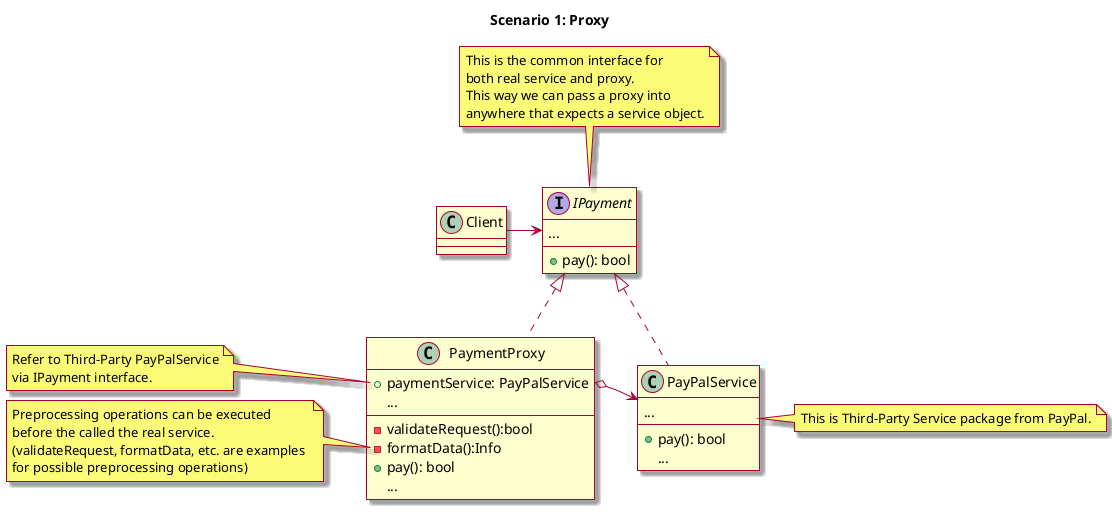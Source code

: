 @startuml Proxy Pattern

skin rose
'--- Declaration---
title Scenario 1: Proxy
'skinparam classAttributeIconSize 0

class Client {
}

interface IPayment {
    {field} ...
    +pay(): bool
}

class PayPalService {
    {field} ...
    +pay(): bool
    {method} ...
}

class PaymentProxy {
    + paymentService: PayPalService
    {field} ...
    -validateRequest():bool
    -formatData():Info
    +pay(): bool
    {method} ...
}

' --- Note ---

note left of PaymentProxy::paymentService
  Refer to Third-Party PayPalService
  via IPayment interface.
end note

note top of IPayment
  This is the common interface for 
  both real service and proxy.
  This way we can pass a proxy into 
  anywhere that expects a service object.
end note

note right of PayPalService
  This is Third-Party Service package from PayPal.
end note

note left of PaymentProxy::formatData
  Preprocessing operations can be executed
  before the called the real service.
  (validateRequest, formatData, etc. are examples 
  for possible preprocessing operations)
end note

' ---Relationship ---

Client -right-> IPayment
PayPalService .left.|> IPayment
PaymentProxy .up.|> IPayment
PaymentProxy::paymentService o-right-> PayPalService

@enduml